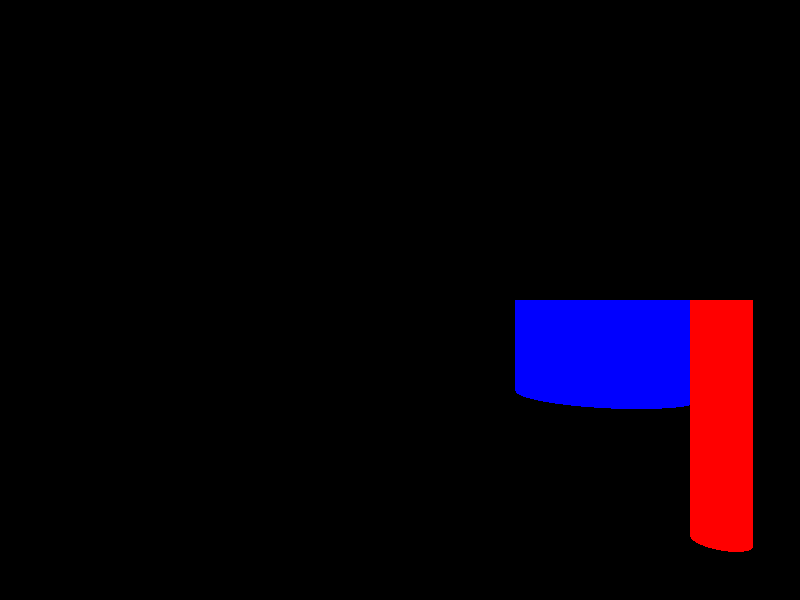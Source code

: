 // Cámara
camera {
    location <0, -500, 0>    // Posición de la cámara arriba de los cilindros
    look_at <0, 0, 0>
}
 
// Definición de la luz
light_source {
    <10, 10, -10>           // Posición de la fuente de luz
    color rgb <1, 1, 1>     // Color de la luz (blanco)
}

// Cilindro
cylinder {
    <345.23828125, 146.7265625, 0>, <345.23828125, 146.7265625, 259.0>, 29.994140625
    texture {
        pigment {
            color rgb <1, 0, 0>     // Color del cilindro (rojo)
        }
        finish {
            ambient 0.2             // Iluminación ambiental
            diffuse 0.8             // Iluminación difusa
        }
    }
}

// Cilindro adicional
cylinder {
    <266.7109375, 287.2421875, 0>, <266.7109375, 287.2421875, 122.49609375>, 113.509765625
    texture {
        pigment {
            color rgb <0, 0, 1>     // Color del cilindro adicional (azul)
        }
        finish {
            ambient 0.2             // Iluminación ambiental
            diffuse 0.8             // Iluminación difusa
        }
    }
}



